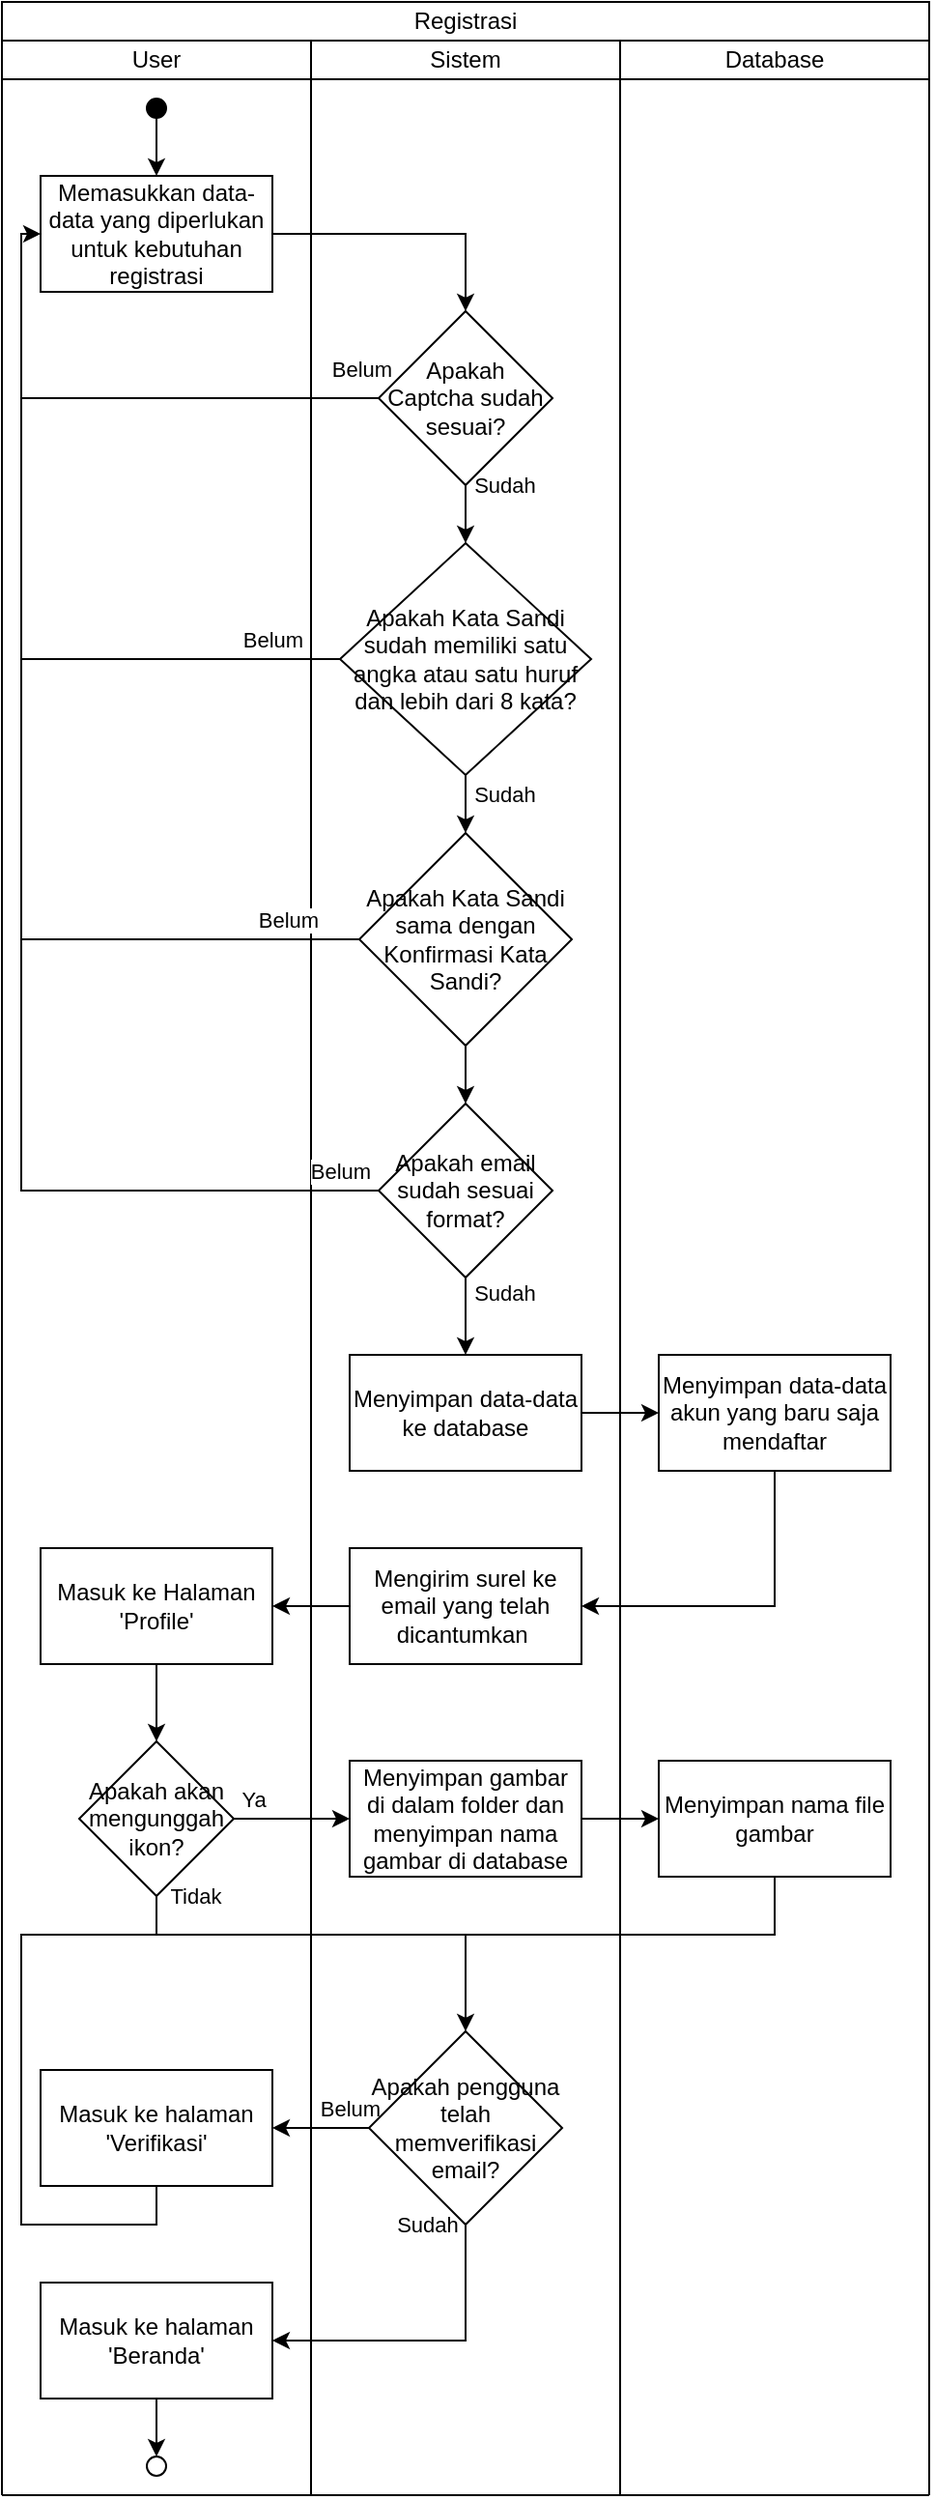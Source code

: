 <mxfile version="16.0.3" type="device"><diagram id="7TG2aiqi29G5UKknZ7XG" name="Page-1"><mxGraphModel dx="827" dy="483" grid="1" gridSize="10" guides="1" tooltips="1" connect="1" arrows="1" fold="1" page="1" pageScale="1" pageWidth="850" pageHeight="1100" math="0" shadow="0"><root><mxCell id="0"/><mxCell id="1" parent="0"/><mxCell id="Q0lo2NyHOfJZgep88wLI-1" value="User" style="rounded=0;whiteSpace=wrap;html=1;" parent="1" vertex="1"><mxGeometry y="60" width="160" height="20" as="geometry"/></mxCell><mxCell id="Q0lo2NyHOfJZgep88wLI-2" value="Sistem" style="rounded=0;whiteSpace=wrap;html=1;" parent="1" vertex="1"><mxGeometry x="160" y="60" width="160" height="20" as="geometry"/></mxCell><mxCell id="Q0lo2NyHOfJZgep88wLI-3" value="Database" style="rounded=0;whiteSpace=wrap;html=1;" parent="1" vertex="1"><mxGeometry x="320" y="60" width="160" height="20" as="geometry"/></mxCell><mxCell id="Q0lo2NyHOfJZgep88wLI-4" value="Registrasi" style="rounded=0;whiteSpace=wrap;html=1;" parent="1" vertex="1"><mxGeometry y="40" width="480" height="20" as="geometry"/></mxCell><mxCell id="Q0lo2NyHOfJZgep88wLI-5" value="" style="endArrow=none;html=1;rounded=0;entryX=0;entryY=1;entryDx=0;entryDy=0;" parent="1" target="Q0lo2NyHOfJZgep88wLI-1" edge="1"><mxGeometry width="50" height="50" relative="1" as="geometry"><mxPoint y="1330" as="sourcePoint"/><mxPoint x="10" y="90" as="targetPoint"/></mxGeometry></mxCell><mxCell id="Q0lo2NyHOfJZgep88wLI-6" value="" style="endArrow=none;html=1;rounded=0;" parent="1" edge="1"><mxGeometry width="50" height="50" relative="1" as="geometry"><mxPoint x="160" y="1330" as="sourcePoint"/><mxPoint x="160" y="80" as="targetPoint"/></mxGeometry></mxCell><mxCell id="Q0lo2NyHOfJZgep88wLI-7" value="" style="endArrow=none;html=1;rounded=0;entryX=0;entryY=1;entryDx=0;entryDy=0;" parent="1" edge="1"><mxGeometry width="50" height="50" relative="1" as="geometry"><mxPoint x="320" y="1330" as="sourcePoint"/><mxPoint x="320" y="80" as="targetPoint"/></mxGeometry></mxCell><mxCell id="Q0lo2NyHOfJZgep88wLI-8" value="" style="endArrow=none;html=1;rounded=0;entryX=0;entryY=1;entryDx=0;entryDy=0;" parent="1" edge="1"><mxGeometry width="50" height="50" relative="1" as="geometry"><mxPoint x="480" y="1330" as="sourcePoint"/><mxPoint x="480" y="80" as="targetPoint"/></mxGeometry></mxCell><mxCell id="Q0lo2NyHOfJZgep88wLI-11" style="edgeStyle=orthogonalEdgeStyle;rounded=0;orthogonalLoop=1;jettySize=auto;html=1;entryX=0.5;entryY=0;entryDx=0;entryDy=0;" parent="1" source="Q0lo2NyHOfJZgep88wLI-9" target="Q0lo2NyHOfJZgep88wLI-10" edge="1"><mxGeometry relative="1" as="geometry"/></mxCell><mxCell id="Q0lo2NyHOfJZgep88wLI-9" value="" style="ellipse;whiteSpace=wrap;html=1;aspect=fixed;fillColor=#000000;" parent="1" vertex="1"><mxGeometry x="75" y="90" width="10" height="10" as="geometry"/></mxCell><mxCell id="Q0lo2NyHOfJZgep88wLI-13" style="edgeStyle=orthogonalEdgeStyle;rounded=0;orthogonalLoop=1;jettySize=auto;html=1;entryX=0.5;entryY=0;entryDx=0;entryDy=0;" parent="1" source="Q0lo2NyHOfJZgep88wLI-10" target="Q0lo2NyHOfJZgep88wLI-14" edge="1"><mxGeometry relative="1" as="geometry"><mxPoint x="180" y="160" as="targetPoint"/></mxGeometry></mxCell><mxCell id="Q0lo2NyHOfJZgep88wLI-10" value="Memasukkan data-data yang diperlukan untuk kebutuhan registrasi" style="rounded=0;whiteSpace=wrap;html=1;fillColor=#FFFFFF;" parent="1" vertex="1"><mxGeometry x="20" y="130" width="120" height="60" as="geometry"/></mxCell><mxCell id="Q0lo2NyHOfJZgep88wLI-17" value="Belum" style="edgeStyle=orthogonalEdgeStyle;rounded=0;orthogonalLoop=1;jettySize=auto;html=1;entryX=0;entryY=0.5;entryDx=0;entryDy=0;" parent="1" target="Q0lo2NyHOfJZgep88wLI-10" edge="1"><mxGeometry x="-0.9" y="-15" relative="1" as="geometry"><mxPoint x="140" y="265" as="targetPoint"/><Array as="points"><mxPoint x="10" y="245"/><mxPoint x="10" y="160"/></Array><mxPoint as="offset"/><mxPoint x="200" y="245" as="sourcePoint"/></mxGeometry></mxCell><mxCell id="xRjDILCW4gLSfHlXafzj-8" value="Sudah" style="edgeStyle=orthogonalEdgeStyle;rounded=0;orthogonalLoop=1;jettySize=auto;html=1;entryX=0.5;entryY=0;entryDx=0;entryDy=0;" edge="1" parent="1" source="Q0lo2NyHOfJZgep88wLI-14" target="xRjDILCW4gLSfHlXafzj-7"><mxGeometry x="-1" y="20" relative="1" as="geometry"><mxPoint as="offset"/></mxGeometry></mxCell><mxCell id="Q0lo2NyHOfJZgep88wLI-14" value="Apakah Captcha sudah sesuai?" style="rhombus;whiteSpace=wrap;html=1;fillColor=#FFFFFF;" parent="1" vertex="1"><mxGeometry x="195" y="200" width="90" height="90" as="geometry"/></mxCell><mxCell id="Q0lo2NyHOfJZgep88wLI-21" style="edgeStyle=orthogonalEdgeStyle;rounded=0;orthogonalLoop=1;jettySize=auto;html=1;entryX=1;entryY=0.5;entryDx=0;entryDy=0;" parent="1" source="Q0lo2NyHOfJZgep88wLI-18" target="Q0lo2NyHOfJZgep88wLI-20" edge="1"><mxGeometry relative="1" as="geometry"/></mxCell><mxCell id="Q0lo2NyHOfJZgep88wLI-18" value="Mengirim surel ke email yang telah dicantumkan&amp;nbsp;" style="rounded=0;whiteSpace=wrap;html=1;fillColor=#FFFFFF;" parent="1" vertex="1"><mxGeometry x="180" y="840" width="120" height="60" as="geometry"/></mxCell><mxCell id="Q0lo2NyHOfJZgep88wLI-23" style="edgeStyle=orthogonalEdgeStyle;rounded=0;orthogonalLoop=1;jettySize=auto;html=1;entryX=0.5;entryY=0;entryDx=0;entryDy=0;" parent="1" source="Q0lo2NyHOfJZgep88wLI-20" target="Q0lo2NyHOfJZgep88wLI-22" edge="1"><mxGeometry relative="1" as="geometry"/></mxCell><mxCell id="Q0lo2NyHOfJZgep88wLI-20" value="Masuk ke Halaman 'Profile'" style="rounded=0;whiteSpace=wrap;html=1;fillColor=#FFFFFF;" parent="1" vertex="1"><mxGeometry x="20" y="840" width="120" height="60" as="geometry"/></mxCell><mxCell id="Q0lo2NyHOfJZgep88wLI-27" value="Ya" style="edgeStyle=orthogonalEdgeStyle;rounded=0;orthogonalLoop=1;jettySize=auto;html=1;entryX=0;entryY=0.5;entryDx=0;entryDy=0;" parent="1" source="Q0lo2NyHOfJZgep88wLI-22" target="Q0lo2NyHOfJZgep88wLI-26" edge="1"><mxGeometry x="-0.667" y="10" relative="1" as="geometry"><mxPoint as="offset"/></mxGeometry></mxCell><mxCell id="Q0lo2NyHOfJZgep88wLI-31" value="Tidak" style="edgeStyle=orthogonalEdgeStyle;rounded=0;orthogonalLoop=1;jettySize=auto;html=1;entryX=0.5;entryY=0;entryDx=0;entryDy=0;" parent="1" source="Q0lo2NyHOfJZgep88wLI-22" target="Q0lo2NyHOfJZgep88wLI-30" edge="1"><mxGeometry x="-0.652" y="20" relative="1" as="geometry"><Array as="points"><mxPoint x="80" y="1040"/><mxPoint x="240" y="1040"/></Array><mxPoint as="offset"/></mxGeometry></mxCell><mxCell id="Q0lo2NyHOfJZgep88wLI-22" value="Apakah akan mengunggah ikon?" style="rhombus;whiteSpace=wrap;html=1;fillColor=#FFFFFF;" parent="1" vertex="1"><mxGeometry x="40" y="940" width="80" height="80" as="geometry"/></mxCell><mxCell id="Q0lo2NyHOfJZgep88wLI-25" value="Menyimpan nama file gambar" style="rounded=0;whiteSpace=wrap;html=1;fillColor=#FFFFFF;" parent="1" vertex="1"><mxGeometry x="340" y="950" width="120" height="60" as="geometry"/></mxCell><mxCell id="Q0lo2NyHOfJZgep88wLI-28" style="edgeStyle=orthogonalEdgeStyle;rounded=0;orthogonalLoop=1;jettySize=auto;html=1;entryX=0;entryY=0.5;entryDx=0;entryDy=0;" parent="1" source="Q0lo2NyHOfJZgep88wLI-26" target="Q0lo2NyHOfJZgep88wLI-25" edge="1"><mxGeometry relative="1" as="geometry"/></mxCell><mxCell id="Q0lo2NyHOfJZgep88wLI-26" value="Menyimpan gambar di dalam folder dan menyimpan nama gambar di database" style="rounded=0;whiteSpace=wrap;html=1;fillColor=#FFFFFF;" parent="1" vertex="1"><mxGeometry x="180" y="950" width="120" height="60" as="geometry"/></mxCell><mxCell id="Q0lo2NyHOfJZgep88wLI-34" value="Belum" style="edgeStyle=orthogonalEdgeStyle;rounded=0;orthogonalLoop=1;jettySize=auto;html=1;entryX=1;entryY=0.5;entryDx=0;entryDy=0;" parent="1" source="Q0lo2NyHOfJZgep88wLI-30" target="Q0lo2NyHOfJZgep88wLI-33" edge="1"><mxGeometry x="-0.6" y="-10" relative="1" as="geometry"><mxPoint as="offset"/></mxGeometry></mxCell><mxCell id="Q0lo2NyHOfJZgep88wLI-37" value="Sudah" style="edgeStyle=orthogonalEdgeStyle;rounded=0;orthogonalLoop=1;jettySize=auto;html=1;entryX=1;entryY=0.5;entryDx=0;entryDy=0;entryPerimeter=0;" parent="1" source="Q0lo2NyHOfJZgep88wLI-30" target="Q0lo2NyHOfJZgep88wLI-36" edge="1"><mxGeometry x="-1" y="-20" relative="1" as="geometry"><Array as="points"><mxPoint x="240" y="1250"/></Array><mxPoint as="offset"/></mxGeometry></mxCell><mxCell id="Q0lo2NyHOfJZgep88wLI-30" value="Apakah pengguna telah memverifikasi email?" style="rhombus;whiteSpace=wrap;html=1;fillColor=#FFFFFF;" parent="1" vertex="1"><mxGeometry x="190" y="1090" width="100" height="100" as="geometry"/></mxCell><mxCell id="Q0lo2NyHOfJZgep88wLI-32" value="" style="endArrow=none;html=1;rounded=0;entryX=0.5;entryY=1;entryDx=0;entryDy=0;" parent="1" target="Q0lo2NyHOfJZgep88wLI-25" edge="1"><mxGeometry width="50" height="50" relative="1" as="geometry"><mxPoint x="240" y="1040" as="sourcePoint"/><mxPoint x="400" y="1020" as="targetPoint"/><Array as="points"><mxPoint x="400" y="1040"/></Array></mxGeometry></mxCell><mxCell id="Q0lo2NyHOfJZgep88wLI-33" value="Masuk ke halaman 'Verifikasi'" style="rounded=0;whiteSpace=wrap;html=1;fillColor=#FFFFFF;" parent="1" vertex="1"><mxGeometry x="20" y="1110" width="120" height="60" as="geometry"/></mxCell><mxCell id="Q0lo2NyHOfJZgep88wLI-35" value="" style="endArrow=none;html=1;rounded=0;" parent="1" edge="1"><mxGeometry width="50" height="50" relative="1" as="geometry"><mxPoint x="80" y="1040" as="sourcePoint"/><mxPoint x="80" y="1170" as="targetPoint"/><Array as="points"><mxPoint x="10" y="1040"/><mxPoint x="10" y="1190"/><mxPoint x="80" y="1190"/></Array></mxGeometry></mxCell><mxCell id="Q0lo2NyHOfJZgep88wLI-39" style="edgeStyle=orthogonalEdgeStyle;rounded=0;orthogonalLoop=1;jettySize=auto;html=1;entryX=0.5;entryY=0;entryDx=0;entryDy=0;" parent="1" source="Q0lo2NyHOfJZgep88wLI-36" target="Q0lo2NyHOfJZgep88wLI-38" edge="1"><mxGeometry relative="1" as="geometry"/></mxCell><mxCell id="Q0lo2NyHOfJZgep88wLI-36" value="Masuk ke halaman 'Beranda'" style="rounded=0;whiteSpace=wrap;html=1;fillColor=#FFFFFF;" parent="1" vertex="1"><mxGeometry x="20" y="1220" width="120" height="60" as="geometry"/></mxCell><mxCell id="Q0lo2NyHOfJZgep88wLI-38" value="" style="ellipse;whiteSpace=wrap;html=1;aspect=fixed;fillColor=#FFFFFF;" parent="1" vertex="1"><mxGeometry x="75" y="1310" width="10" height="10" as="geometry"/></mxCell><mxCell id="Q0lo2NyHOfJZgep88wLI-40" value="" style="endArrow=none;html=1;rounded=0;" parent="1" edge="1"><mxGeometry width="50" height="50" relative="1" as="geometry"><mxPoint y="1330" as="sourcePoint"/><mxPoint x="480" y="1330" as="targetPoint"/></mxGeometry></mxCell><mxCell id="Q0lo2NyHOfJZgep88wLI-46" style="edgeStyle=orthogonalEdgeStyle;rounded=0;orthogonalLoop=1;jettySize=auto;html=1;entryX=1;entryY=0.5;entryDx=0;entryDy=0;" parent="1" source="Q0lo2NyHOfJZgep88wLI-41" target="Q0lo2NyHOfJZgep88wLI-18" edge="1"><mxGeometry relative="1" as="geometry"><Array as="points"><mxPoint x="400" y="870"/></Array></mxGeometry></mxCell><mxCell id="Q0lo2NyHOfJZgep88wLI-41" value="Menyimpan data-data akun yang baru saja mendaftar" style="rounded=0;whiteSpace=wrap;html=1;fillColor=#FFFFFF;" parent="1" vertex="1"><mxGeometry x="340" y="740" width="120" height="60" as="geometry"/></mxCell><mxCell id="Q0lo2NyHOfJZgep88wLI-45" style="edgeStyle=orthogonalEdgeStyle;rounded=0;orthogonalLoop=1;jettySize=auto;html=1;entryX=0;entryY=0.5;entryDx=0;entryDy=0;" parent="1" source="Q0lo2NyHOfJZgep88wLI-42" target="Q0lo2NyHOfJZgep88wLI-41" edge="1"><mxGeometry relative="1" as="geometry"/></mxCell><mxCell id="Q0lo2NyHOfJZgep88wLI-42" value="Menyimpan data-data ke database" style="rounded=0;whiteSpace=wrap;html=1;fillColor=#FFFFFF;" parent="1" vertex="1"><mxGeometry x="180" y="740" width="120" height="60" as="geometry"/></mxCell><mxCell id="xRjDILCW4gLSfHlXafzj-12" value="Sudah" style="edgeStyle=orthogonalEdgeStyle;rounded=0;orthogonalLoop=1;jettySize=auto;html=1;entryX=0.5;entryY=0;entryDx=0;entryDy=0;" edge="1" parent="1" source="xRjDILCW4gLSfHlXafzj-7" target="xRjDILCW4gLSfHlXafzj-11"><mxGeometry x="0.2" y="20" relative="1" as="geometry"><mxPoint as="offset"/></mxGeometry></mxCell><mxCell id="xRjDILCW4gLSfHlXafzj-7" value="Apakah Kata Sandi sudah memiliki satu angka atau satu huruf dan lebih dari 8 kata?" style="rhombus;whiteSpace=wrap;html=1;fillColor=#FFFFFF;" vertex="1" parent="1"><mxGeometry x="175" y="320" width="130" height="120" as="geometry"/></mxCell><mxCell id="xRjDILCW4gLSfHlXafzj-9" value="" style="endArrow=none;html=1;rounded=0;exitX=0;exitY=0.5;exitDx=0;exitDy=0;" edge="1" parent="1" source="xRjDILCW4gLSfHlXafzj-7"><mxGeometry width="50" height="50" relative="1" as="geometry"><mxPoint x="240" y="340" as="sourcePoint"/><mxPoint x="10" y="240" as="targetPoint"/><Array as="points"><mxPoint x="10" y="380"/></Array></mxGeometry></mxCell><mxCell id="xRjDILCW4gLSfHlXafzj-10" value="Belum" style="edgeLabel;html=1;align=center;verticalAlign=middle;resizable=0;points=[];" vertex="1" connectable="0" parent="xRjDILCW4gLSfHlXafzj-9"><mxGeometry x="-0.725" y="3" relative="1" as="geometry"><mxPoint x="7" y="-13" as="offset"/></mxGeometry></mxCell><mxCell id="xRjDILCW4gLSfHlXafzj-17" style="edgeStyle=orthogonalEdgeStyle;rounded=0;orthogonalLoop=1;jettySize=auto;html=1;entryX=0.5;entryY=0;entryDx=0;entryDy=0;" edge="1" parent="1" source="xRjDILCW4gLSfHlXafzj-11" target="xRjDILCW4gLSfHlXafzj-16"><mxGeometry relative="1" as="geometry"/></mxCell><mxCell id="xRjDILCW4gLSfHlXafzj-11" value="Apakah Kata Sandi sama dengan Konfirmasi Kata Sandi?" style="rhombus;whiteSpace=wrap;html=1;fillColor=#FFFFFF;" vertex="1" parent="1"><mxGeometry x="185" y="470" width="110" height="110" as="geometry"/></mxCell><mxCell id="xRjDILCW4gLSfHlXafzj-13" value="" style="endArrow=none;html=1;rounded=0;exitX=0;exitY=0.5;exitDx=0;exitDy=0;" edge="1" parent="1" source="xRjDILCW4gLSfHlXafzj-11"><mxGeometry width="50" height="50" relative="1" as="geometry"><mxPoint x="175" y="520" as="sourcePoint"/><mxPoint x="10" y="380" as="targetPoint"/><Array as="points"><mxPoint x="10" y="525"/></Array></mxGeometry></mxCell><mxCell id="xRjDILCW4gLSfHlXafzj-14" value="Belum" style="edgeLabel;html=1;align=center;verticalAlign=middle;resizable=0;points=[];" vertex="1" connectable="0" parent="xRjDILCW4gLSfHlXafzj-13"><mxGeometry x="-0.725" y="3" relative="1" as="geometry"><mxPoint x="7" y="-13" as="offset"/></mxGeometry></mxCell><mxCell id="xRjDILCW4gLSfHlXafzj-19" value="Sudah" style="edgeStyle=orthogonalEdgeStyle;rounded=0;orthogonalLoop=1;jettySize=auto;html=1;entryX=0.5;entryY=0;entryDx=0;entryDy=0;" edge="1" parent="1" source="xRjDILCW4gLSfHlXafzj-16" target="Q0lo2NyHOfJZgep88wLI-42"><mxGeometry x="-0.6" y="20" relative="1" as="geometry"><mxPoint as="offset"/></mxGeometry></mxCell><mxCell id="xRjDILCW4gLSfHlXafzj-16" value="Apakah email sudah sesuai format?" style="rhombus;whiteSpace=wrap;html=1;fillColor=#FFFFFF;" vertex="1" parent="1"><mxGeometry x="195" y="610" width="90" height="90" as="geometry"/></mxCell><mxCell id="xRjDILCW4gLSfHlXafzj-18" value="Belum" style="endArrow=none;html=1;rounded=0;exitX=0;exitY=0.5;exitDx=0;exitDy=0;" edge="1" parent="1" source="xRjDILCW4gLSfHlXafzj-16"><mxGeometry x="-0.875" y="-10" width="50" height="50" relative="1" as="geometry"><mxPoint x="240" y="630" as="sourcePoint"/><mxPoint x="10" y="520" as="targetPoint"/><Array as="points"><mxPoint x="10" y="655"/></Array><mxPoint as="offset"/></mxGeometry></mxCell></root></mxGraphModel></diagram></mxfile>